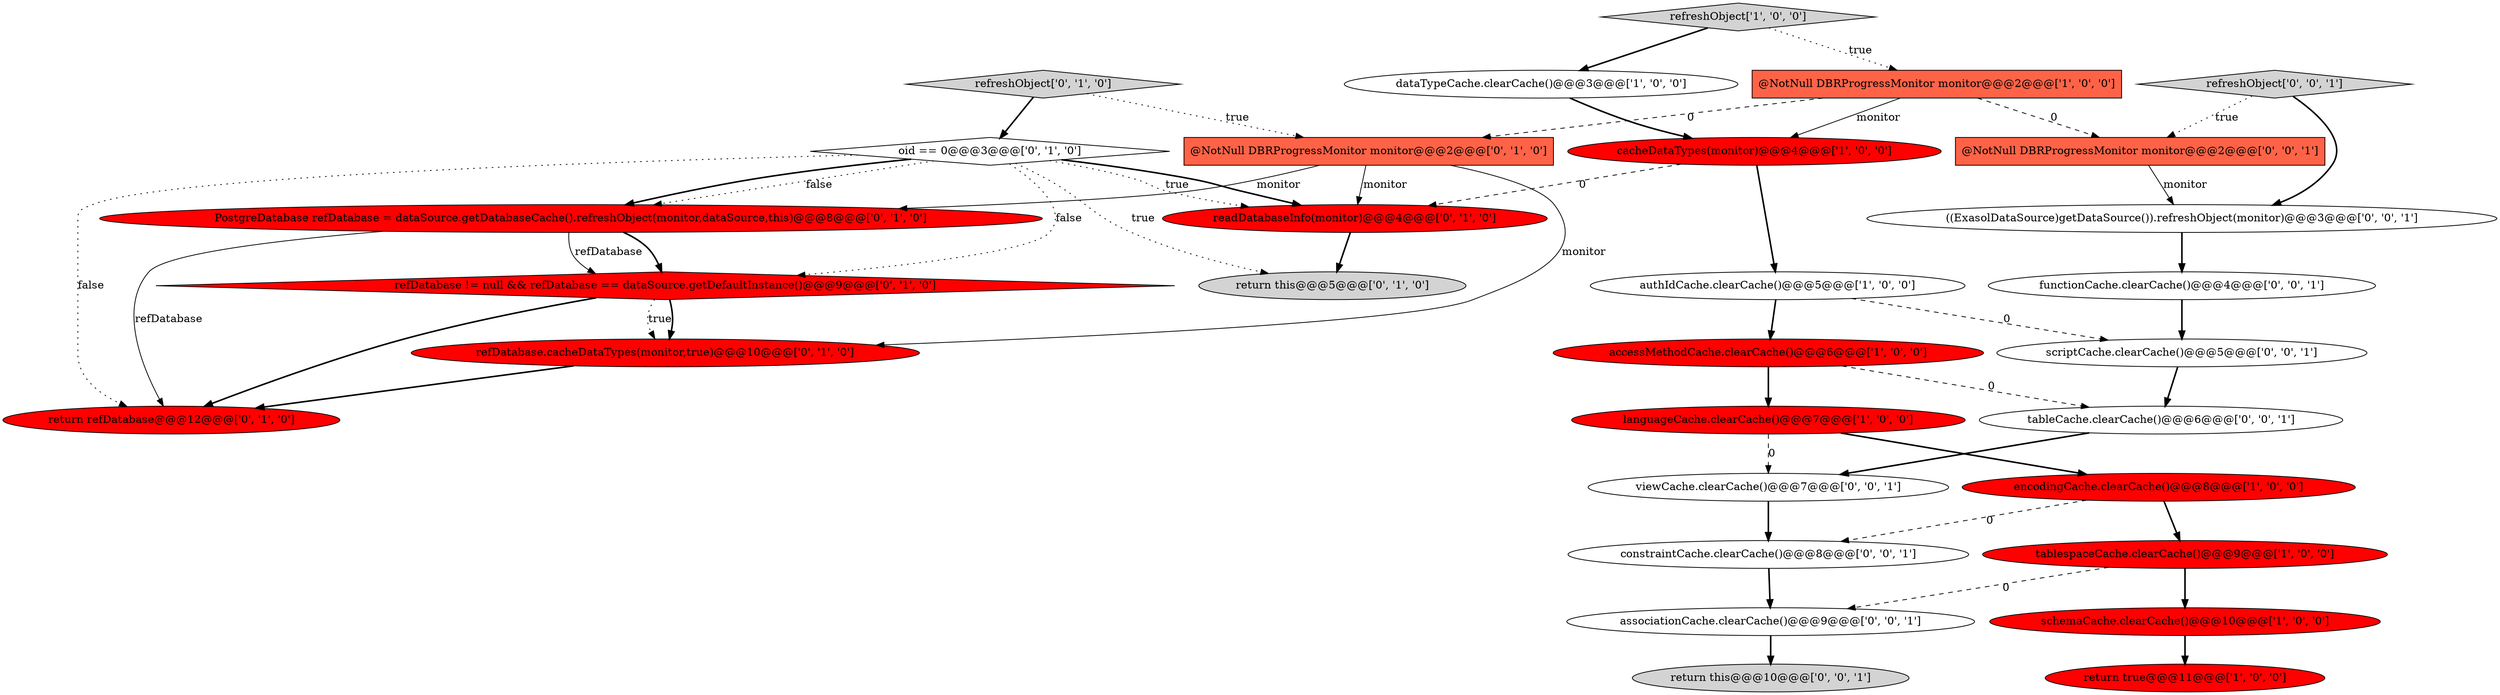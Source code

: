 digraph {
10 [style = filled, label = "cacheDataTypes(monitor)@@@4@@@['1', '0', '0']", fillcolor = red, shape = ellipse image = "AAA1AAABBB1BBB"];
23 [style = filled, label = "associationCache.clearCache()@@@9@@@['0', '0', '1']", fillcolor = white, shape = ellipse image = "AAA0AAABBB3BBB"];
13 [style = filled, label = "PostgreDatabase refDatabase = dataSource.getDatabaseCache().refreshObject(monitor,dataSource,this)@@@8@@@['0', '1', '0']", fillcolor = red, shape = ellipse image = "AAA1AAABBB2BBB"];
18 [style = filled, label = "oid == 0@@@3@@@['0', '1', '0']", fillcolor = white, shape = diamond image = "AAA0AAABBB2BBB"];
28 [style = filled, label = "refreshObject['0', '0', '1']", fillcolor = lightgray, shape = diamond image = "AAA0AAABBB3BBB"];
20 [style = filled, label = "functionCache.clearCache()@@@4@@@['0', '0', '1']", fillcolor = white, shape = ellipse image = "AAA0AAABBB3BBB"];
8 [style = filled, label = "authIdCache.clearCache()@@@5@@@['1', '0', '0']", fillcolor = white, shape = ellipse image = "AAA0AAABBB1BBB"];
25 [style = filled, label = "return this@@@10@@@['0', '0', '1']", fillcolor = lightgray, shape = ellipse image = "AAA0AAABBB3BBB"];
22 [style = filled, label = "((ExasolDataSource)getDataSource()).refreshObject(monitor)@@@3@@@['0', '0', '1']", fillcolor = white, shape = ellipse image = "AAA0AAABBB3BBB"];
24 [style = filled, label = "viewCache.clearCache()@@@7@@@['0', '0', '1']", fillcolor = white, shape = ellipse image = "AAA0AAABBB3BBB"];
15 [style = filled, label = "refDatabase.cacheDataTypes(monitor,true)@@@10@@@['0', '1', '0']", fillcolor = red, shape = ellipse image = "AAA1AAABBB2BBB"];
19 [style = filled, label = "return this@@@5@@@['0', '1', '0']", fillcolor = lightgray, shape = ellipse image = "AAA0AAABBB2BBB"];
4 [style = filled, label = "schemaCache.clearCache()@@@10@@@['1', '0', '0']", fillcolor = red, shape = ellipse image = "AAA1AAABBB1BBB"];
1 [style = filled, label = "languageCache.clearCache()@@@7@@@['1', '0', '0']", fillcolor = red, shape = ellipse image = "AAA1AAABBB1BBB"];
9 [style = filled, label = "return true@@@11@@@['1', '0', '0']", fillcolor = red, shape = ellipse image = "AAA1AAABBB1BBB"];
14 [style = filled, label = "return refDatabase@@@12@@@['0', '1', '0']", fillcolor = red, shape = ellipse image = "AAA1AAABBB2BBB"];
29 [style = filled, label = "tableCache.clearCache()@@@6@@@['0', '0', '1']", fillcolor = white, shape = ellipse image = "AAA0AAABBB3BBB"];
16 [style = filled, label = "refreshObject['0', '1', '0']", fillcolor = lightgray, shape = diamond image = "AAA0AAABBB2BBB"];
7 [style = filled, label = "dataTypeCache.clearCache()@@@3@@@['1', '0', '0']", fillcolor = white, shape = ellipse image = "AAA0AAABBB1BBB"];
12 [style = filled, label = "readDatabaseInfo(monitor)@@@4@@@['0', '1', '0']", fillcolor = red, shape = ellipse image = "AAA1AAABBB2BBB"];
21 [style = filled, label = "@NotNull DBRProgressMonitor monitor@@@2@@@['0', '0', '1']", fillcolor = tomato, shape = box image = "AAA0AAABBB3BBB"];
3 [style = filled, label = "tablespaceCache.clearCache()@@@9@@@['1', '0', '0']", fillcolor = red, shape = ellipse image = "AAA1AAABBB1BBB"];
11 [style = filled, label = "@NotNull DBRProgressMonitor monitor@@@2@@@['0', '1', '0']", fillcolor = tomato, shape = box image = "AAA1AAABBB2BBB"];
27 [style = filled, label = "constraintCache.clearCache()@@@8@@@['0', '0', '1']", fillcolor = white, shape = ellipse image = "AAA0AAABBB3BBB"];
0 [style = filled, label = "refreshObject['1', '0', '0']", fillcolor = lightgray, shape = diamond image = "AAA0AAABBB1BBB"];
5 [style = filled, label = "@NotNull DBRProgressMonitor monitor@@@2@@@['1', '0', '0']", fillcolor = tomato, shape = box image = "AAA1AAABBB1BBB"];
2 [style = filled, label = "encodingCache.clearCache()@@@8@@@['1', '0', '0']", fillcolor = red, shape = ellipse image = "AAA1AAABBB1BBB"];
6 [style = filled, label = "accessMethodCache.clearCache()@@@6@@@['1', '0', '0']", fillcolor = red, shape = ellipse image = "AAA1AAABBB1BBB"];
26 [style = filled, label = "scriptCache.clearCache()@@@5@@@['0', '0', '1']", fillcolor = white, shape = ellipse image = "AAA0AAABBB3BBB"];
17 [style = filled, label = "refDatabase != null && refDatabase == dataSource.getDefaultInstance()@@@9@@@['0', '1', '0']", fillcolor = red, shape = diamond image = "AAA1AAABBB2BBB"];
4->9 [style = bold, label=""];
23->25 [style = bold, label=""];
16->18 [style = bold, label=""];
18->14 [style = dotted, label="false"];
0->5 [style = dotted, label="true"];
15->14 [style = bold, label=""];
7->10 [style = bold, label=""];
28->21 [style = dotted, label="true"];
20->26 [style = bold, label=""];
26->29 [style = bold, label=""];
2->3 [style = bold, label=""];
18->13 [style = dotted, label="false"];
10->12 [style = dashed, label="0"];
18->19 [style = dotted, label="true"];
2->27 [style = dashed, label="0"];
18->12 [style = bold, label=""];
8->6 [style = bold, label=""];
11->15 [style = solid, label="monitor"];
3->4 [style = bold, label=""];
13->14 [style = solid, label="refDatabase"];
0->7 [style = bold, label=""];
3->23 [style = dashed, label="0"];
6->1 [style = bold, label=""];
13->17 [style = bold, label=""];
18->12 [style = dotted, label="true"];
17->15 [style = dotted, label="true"];
6->29 [style = dashed, label="0"];
10->8 [style = bold, label=""];
22->20 [style = bold, label=""];
21->22 [style = solid, label="monitor"];
5->11 [style = dashed, label="0"];
17->14 [style = bold, label=""];
1->24 [style = dashed, label="0"];
11->12 [style = solid, label="monitor"];
17->15 [style = bold, label=""];
18->13 [style = bold, label=""];
11->13 [style = solid, label="monitor"];
5->21 [style = dashed, label="0"];
27->23 [style = bold, label=""];
1->2 [style = bold, label=""];
13->17 [style = solid, label="refDatabase"];
12->19 [style = bold, label=""];
29->24 [style = bold, label=""];
16->11 [style = dotted, label="true"];
24->27 [style = bold, label=""];
18->17 [style = dotted, label="false"];
28->22 [style = bold, label=""];
5->10 [style = solid, label="monitor"];
8->26 [style = dashed, label="0"];
}
